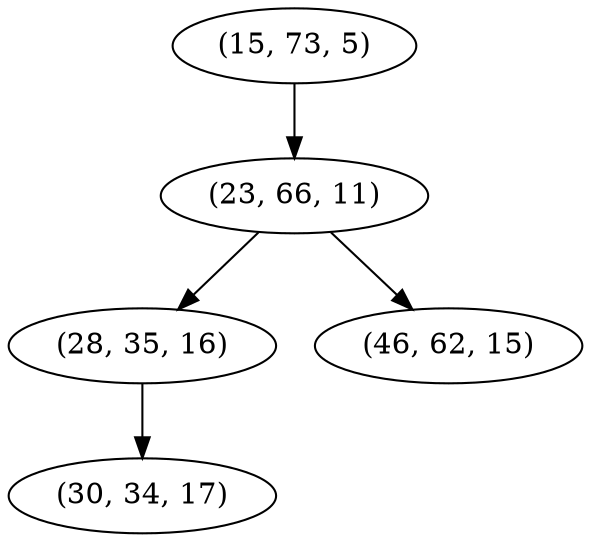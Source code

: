 digraph tree {
    "(15, 73, 5)";
    "(23, 66, 11)";
    "(28, 35, 16)";
    "(30, 34, 17)";
    "(46, 62, 15)";
    "(15, 73, 5)" -> "(23, 66, 11)";
    "(23, 66, 11)" -> "(28, 35, 16)";
    "(23, 66, 11)" -> "(46, 62, 15)";
    "(28, 35, 16)" -> "(30, 34, 17)";
}
